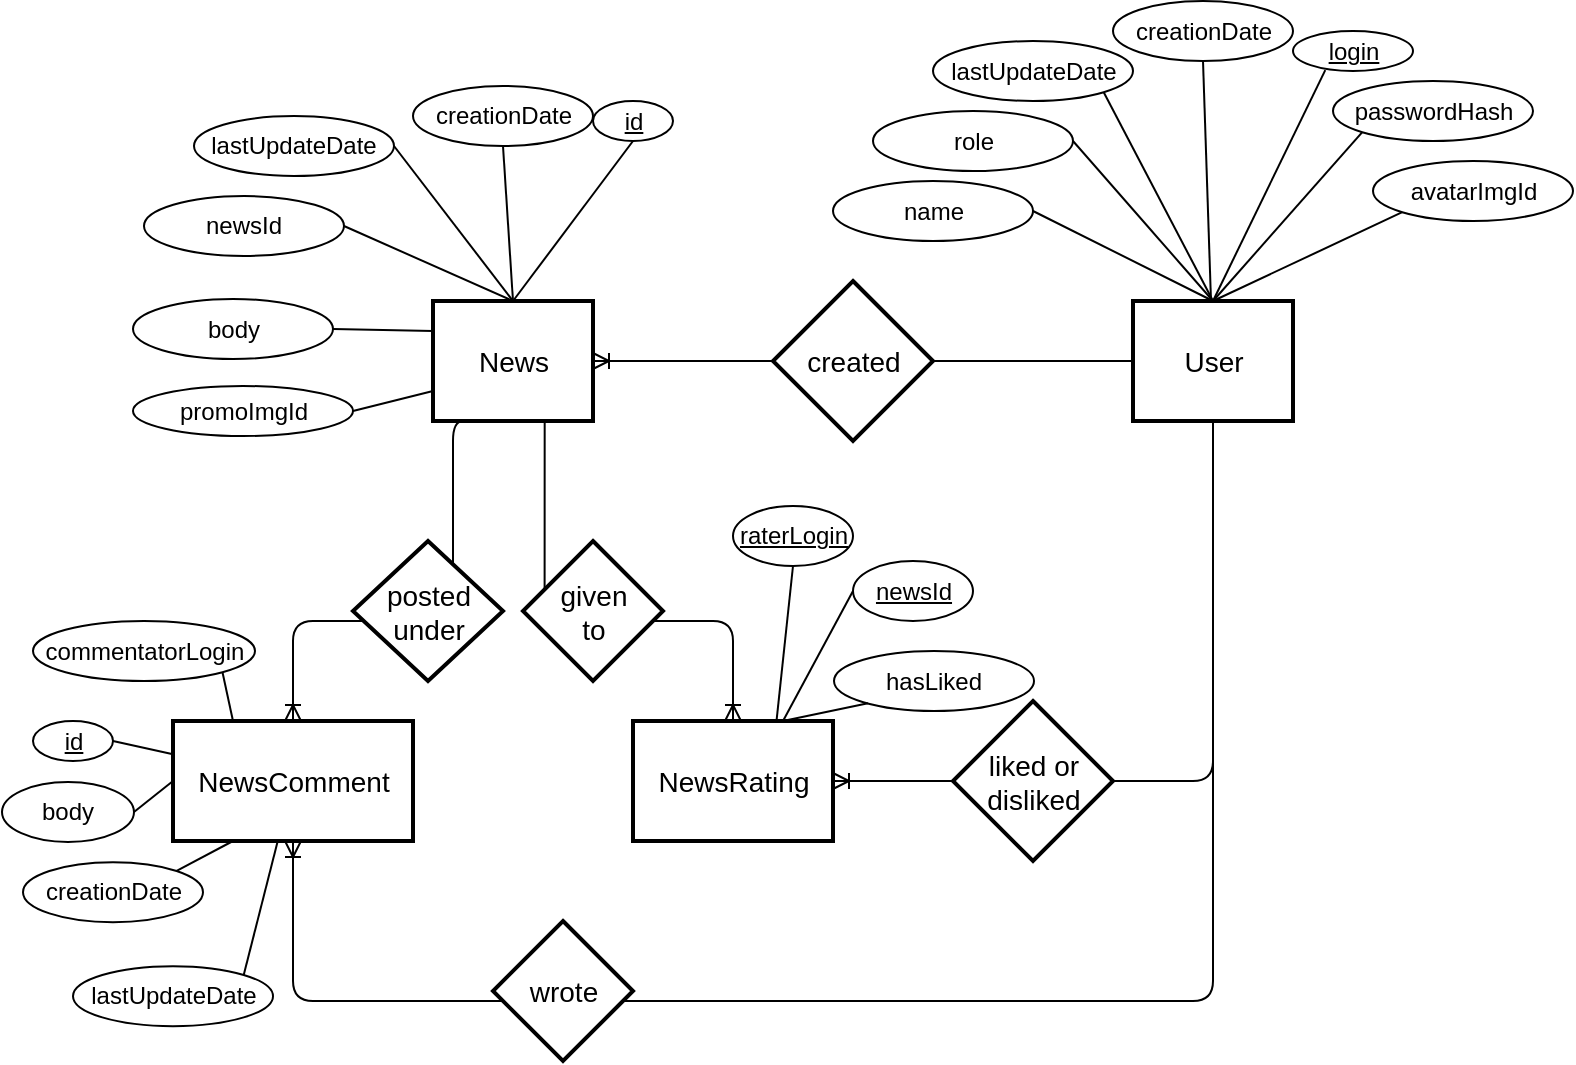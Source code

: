 <mxfile version="11.3.1" type="device" pages="1"><diagram id="NcNAUJwY-mUiGKOfHGLo" name="Page-1"><mxGraphModel dx="2035" dy="645" grid="1" gridSize="10" guides="1" tooltips="1" connect="1" arrows="1" fold="1" page="1" pageScale="1" pageWidth="850" pageHeight="1100" math="0" shadow="0"><root><mxCell id="0"/><mxCell id="1" parent="0"/><mxCell id="pd1N64KM4zuSZeZ-w1gO-3" value="News" style="strokeWidth=2;whiteSpace=wrap;html=1;align=center;fontSize=14;" parent="1" vertex="1"><mxGeometry x="209.5" y="187.5" width="80" height="60" as="geometry"/></mxCell><mxCell id="pd1N64KM4zuSZeZ-w1gO-4" value="User" style="strokeWidth=2;whiteSpace=wrap;html=1;align=center;fontSize=14;" parent="1" vertex="1"><mxGeometry x="559.5" y="187.5" width="80" height="60" as="geometry"/></mxCell><mxCell id="pd1N64KM4zuSZeZ-w1gO-5" value="NewsComment" style="strokeWidth=2;whiteSpace=wrap;html=1;align=center;fontSize=14;" parent="1" vertex="1"><mxGeometry x="79.5" y="397.5" width="120" height="60" as="geometry"/></mxCell><mxCell id="pd1N64KM4zuSZeZ-w1gO-6" value="NewsRating&lt;br&gt;" style="strokeWidth=2;whiteSpace=wrap;html=1;align=center;fontSize=14;" parent="1" vertex="1"><mxGeometry x="309.5" y="397.5" width="100" height="60" as="geometry"/></mxCell><mxCell id="pd1N64KM4zuSZeZ-w1gO-8" value="" style="fontSize=12;html=1;endArrow=ERoneToMany;exitX=0;exitY=0.5;exitDx=0;exitDy=0;entryX=1;entryY=0.5;entryDx=0;entryDy=0;edgeStyle=orthogonalEdgeStyle;" parent="1" source="pd1N64KM4zuSZeZ-w1gO-4" target="pd1N64KM4zuSZeZ-w1gO-3" edge="1"><mxGeometry width="100" height="100" relative="1" as="geometry"><mxPoint x="384.5" y="367.5" as="sourcePoint"/><mxPoint x="484.5" y="267.5" as="targetPoint"/><Array as="points"><mxPoint x="379.5" y="217.5"/><mxPoint x="379.5" y="217.5"/></Array></mxGeometry></mxCell><mxCell id="pd1N64KM4zuSZeZ-w1gO-9" value="created" style="shape=rhombus;strokeWidth=2;fontSize=17;perimeter=rhombusPerimeter;whiteSpace=wrap;html=1;align=center;fontSize=14;" parent="1" vertex="1"><mxGeometry x="379.5" y="177.5" width="80" height="80" as="geometry"/></mxCell><mxCell id="pd1N64KM4zuSZeZ-w1gO-11" value="" style="edgeStyle=orthogonalEdgeStyle;fontSize=12;html=1;endArrow=ERoneToMany;exitX=0.25;exitY=1;exitDx=0;exitDy=0;entryX=0.5;entryY=0;entryDx=0;entryDy=0;" parent="1" source="pd1N64KM4zuSZeZ-w1gO-3" target="pd1N64KM4zuSZeZ-w1gO-5" edge="1"><mxGeometry width="100" height="100" relative="1" as="geometry"><mxPoint x="69.071" y="378.357" as="sourcePoint"/><mxPoint x="299.5" y="477.5" as="targetPoint"/><Array as="points"><mxPoint x="219.5" y="247.5"/><mxPoint x="219.5" y="347.5"/><mxPoint x="139.5" y="347.5"/></Array></mxGeometry></mxCell><mxCell id="pd1N64KM4zuSZeZ-w1gO-12" value="" style="edgeStyle=orthogonalEdgeStyle;fontSize=12;html=1;endArrow=ERoneToMany;entryX=0.5;entryY=0;entryDx=0;entryDy=0;exitX=0.698;exitY=1.01;exitDx=0;exitDy=0;exitPerimeter=0;" parent="1" source="pd1N64KM4zuSZeZ-w1gO-3" target="pd1N64KM4zuSZeZ-w1gO-6" edge="1"><mxGeometry width="100" height="100" relative="1" as="geometry"><mxPoint x="279.5" y="247.5" as="sourcePoint"/><mxPoint x="149.643" y="407.786" as="targetPoint"/><Array as="points"><mxPoint x="265.5" y="347.5"/><mxPoint x="359.5" y="347.5"/></Array></mxGeometry></mxCell><mxCell id="pd1N64KM4zuSZeZ-w1gO-14" value="" style="fontSize=12;html=1;endArrow=ERoneToMany;exitX=0.5;exitY=1;exitDx=0;exitDy=0;entryX=1;entryY=0.5;entryDx=0;entryDy=0;edgeStyle=orthogonalEdgeStyle;" parent="1" source="pd1N64KM4zuSZeZ-w1gO-4" target="pd1N64KM4zuSZeZ-w1gO-6" edge="1"><mxGeometry width="100" height="100" relative="1" as="geometry"><mxPoint x="459.5" y="377.5" as="sourcePoint"/><mxPoint x="549.5" y="377.5" as="targetPoint"/></mxGeometry></mxCell><mxCell id="pd1N64KM4zuSZeZ-w1gO-15" value="" style="fontSize=12;html=1;endArrow=ERoneToMany;entryX=0.5;entryY=1;entryDx=0;entryDy=0;edgeStyle=orthogonalEdgeStyle;" parent="1" source="pd1N64KM4zuSZeZ-w1gO-4" target="pd1N64KM4zuSZeZ-w1gO-5" edge="1"><mxGeometry width="100" height="100" relative="1" as="geometry"><mxPoint x="599.5" y="257.5" as="sourcePoint"/><mxPoint x="509.5" y="457.5" as="targetPoint"/><Array as="points"><mxPoint x="599.5" y="537.5"/><mxPoint x="139.5" y="537.5"/></Array></mxGeometry></mxCell><mxCell id="pd1N64KM4zuSZeZ-w1gO-18" value="posted under" style="shape=rhombus;strokeWidth=2;fontSize=17;perimeter=rhombusPerimeter;whiteSpace=wrap;html=1;align=center;fontSize=14;" parent="1" vertex="1"><mxGeometry x="169.5" y="307.5" width="75" height="70" as="geometry"/></mxCell><mxCell id="pd1N64KM4zuSZeZ-w1gO-20" value="given&lt;br&gt;to" style="shape=rhombus;strokeWidth=2;fontSize=17;perimeter=rhombusPerimeter;whiteSpace=wrap;html=1;align=center;fontSize=14;" parent="1" vertex="1"><mxGeometry x="254.5" y="307.5" width="70" height="70" as="geometry"/></mxCell><mxCell id="pd1N64KM4zuSZeZ-w1gO-22" value="wrote" style="shape=rhombus;strokeWidth=2;fontSize=17;perimeter=rhombusPerimeter;whiteSpace=wrap;html=1;align=center;fontSize=14;" parent="1" vertex="1"><mxGeometry x="239.5" y="497.5" width="70" height="70" as="geometry"/></mxCell><mxCell id="pd1N64KM4zuSZeZ-w1gO-23" value="liked or&lt;br&gt;disliked" style="shape=rhombus;strokeWidth=2;fontSize=17;perimeter=rhombusPerimeter;whiteSpace=wrap;html=1;align=center;fontSize=14;" parent="1" vertex="1"><mxGeometry x="469.5" y="387.5" width="80" height="80" as="geometry"/></mxCell><mxCell id="pd1N64KM4zuSZeZ-w1gO-24" value="&lt;u&gt;login&lt;/u&gt;" style="ellipse;whiteSpace=wrap;html=1;" parent="1" vertex="1"><mxGeometry x="639.5" y="52.5" width="60" height="20" as="geometry"/></mxCell><mxCell id="pd1N64KM4zuSZeZ-w1gO-25" value="creationDate" style="ellipse;whiteSpace=wrap;html=1;" parent="1" vertex="1"><mxGeometry x="549.5" y="37.5" width="90" height="30" as="geometry"/></mxCell><mxCell id="pd1N64KM4zuSZeZ-w1gO-27" value="lastUpdateDate" style="ellipse;whiteSpace=wrap;html=1;" parent="1" vertex="1"><mxGeometry x="459.5" y="57.5" width="100" height="30" as="geometry"/></mxCell><mxCell id="pd1N64KM4zuSZeZ-w1gO-28" value="role" style="ellipse;whiteSpace=wrap;html=1;" parent="1" vertex="1"><mxGeometry x="429.5" y="92.5" width="100" height="30" as="geometry"/></mxCell><mxCell id="pd1N64KM4zuSZeZ-w1gO-29" value="name" style="ellipse;whiteSpace=wrap;html=1;" parent="1" vertex="1"><mxGeometry x="409.5" y="127.5" width="100" height="30" as="geometry"/></mxCell><mxCell id="pd1N64KM4zuSZeZ-w1gO-30" value="passwordHash" style="ellipse;whiteSpace=wrap;html=1;" parent="1" vertex="1"><mxGeometry x="659.5" y="77.5" width="100" height="30" as="geometry"/></mxCell><mxCell id="pd1N64KM4zuSZeZ-w1gO-31" value="avatarImgId" style="ellipse;whiteSpace=wrap;html=1;" parent="1" vertex="1"><mxGeometry x="679.5" y="117.5" width="100" height="30" as="geometry"/></mxCell><mxCell id="pd1N64KM4zuSZeZ-w1gO-39" value="" style="endArrow=none;html=1;exitX=1;exitY=0.5;exitDx=0;exitDy=0;entryX=0.5;entryY=0;entryDx=0;entryDy=0;" parent="1" source="pd1N64KM4zuSZeZ-w1gO-29" target="pd1N64KM4zuSZeZ-w1gO-4" edge="1"><mxGeometry width="50" height="50" relative="1" as="geometry"><mxPoint x="534.5" y="187.5" as="sourcePoint"/><mxPoint x="584.5" y="137.5" as="targetPoint"/></mxGeometry></mxCell><mxCell id="pd1N64KM4zuSZeZ-w1gO-40" value="" style="endArrow=none;html=1;exitX=1;exitY=0.5;exitDx=0;exitDy=0;entryX=0.5;entryY=0;entryDx=0;entryDy=0;" parent="1" source="pd1N64KM4zuSZeZ-w1gO-28" target="pd1N64KM4zuSZeZ-w1gO-4" edge="1"><mxGeometry width="50" height="50" relative="1" as="geometry"><mxPoint x="559.5" y="117.5" as="sourcePoint"/><mxPoint x="649.5" y="162.5" as="targetPoint"/></mxGeometry></mxCell><mxCell id="pd1N64KM4zuSZeZ-w1gO-41" value="" style="endArrow=none;html=1;exitX=1;exitY=1;exitDx=0;exitDy=0;entryX=0.5;entryY=0;entryDx=0;entryDy=0;" parent="1" source="pd1N64KM4zuSZeZ-w1gO-27" target="pd1N64KM4zuSZeZ-w1gO-4" edge="1"><mxGeometry width="50" height="50" relative="1" as="geometry"><mxPoint x="569.5" y="107.5" as="sourcePoint"/><mxPoint x="659.5" y="152.5" as="targetPoint"/></mxGeometry></mxCell><mxCell id="pd1N64KM4zuSZeZ-w1gO-42" value="" style="endArrow=none;html=1;exitX=0.5;exitY=1;exitDx=0;exitDy=0;" parent="1" source="pd1N64KM4zuSZeZ-w1gO-25" edge="1"><mxGeometry width="50" height="50" relative="1" as="geometry"><mxPoint x="539.5" y="172.5" as="sourcePoint"/><mxPoint x="598.5" y="187.5" as="targetPoint"/></mxGeometry></mxCell><mxCell id="pd1N64KM4zuSZeZ-w1gO-43" value="" style="endArrow=none;html=1;exitX=0.269;exitY=0.979;exitDx=0;exitDy=0;entryX=0.5;entryY=0;entryDx=0;entryDy=0;exitPerimeter=0;" parent="1" source="pd1N64KM4zuSZeZ-w1gO-24" target="pd1N64KM4zuSZeZ-w1gO-4" edge="1"><mxGeometry width="50" height="50" relative="1" as="geometry"><mxPoint x="549.5" y="182.5" as="sourcePoint"/><mxPoint x="639.5" y="227.5" as="targetPoint"/></mxGeometry></mxCell><mxCell id="pd1N64KM4zuSZeZ-w1gO-44" value="" style="endArrow=none;html=1;exitX=0;exitY=1;exitDx=0;exitDy=0;entryX=0.5;entryY=0;entryDx=0;entryDy=0;" parent="1" source="pd1N64KM4zuSZeZ-w1gO-30" target="pd1N64KM4zuSZeZ-w1gO-4" edge="1"><mxGeometry width="50" height="50" relative="1" as="geometry"><mxPoint x="559.5" y="192.5" as="sourcePoint"/><mxPoint x="649.5" y="237.5" as="targetPoint"/></mxGeometry></mxCell><mxCell id="pd1N64KM4zuSZeZ-w1gO-45" value="" style="endArrow=none;html=1;exitX=0;exitY=1;exitDx=0;exitDy=0;entryX=0.5;entryY=0;entryDx=0;entryDy=0;" parent="1" source="pd1N64KM4zuSZeZ-w1gO-31" target="pd1N64KM4zuSZeZ-w1gO-4" edge="1"><mxGeometry width="50" height="50" relative="1" as="geometry"><mxPoint x="569.5" y="202.5" as="sourcePoint"/><mxPoint x="659.5" y="247.5" as="targetPoint"/></mxGeometry></mxCell><mxCell id="pd1N64KM4zuSZeZ-w1gO-46" value="creationDate" style="ellipse;whiteSpace=wrap;html=1;" parent="1" vertex="1"><mxGeometry x="199.5" y="80" width="90" height="30" as="geometry"/></mxCell><mxCell id="pd1N64KM4zuSZeZ-w1gO-47" value="lastUpdateDate" style="ellipse;whiteSpace=wrap;html=1;" parent="1" vertex="1"><mxGeometry x="90" y="95" width="100" height="30" as="geometry"/></mxCell><mxCell id="pd1N64KM4zuSZeZ-w1gO-48" value="creationDate" style="ellipse;whiteSpace=wrap;html=1;" parent="1" vertex="1"><mxGeometry x="4.5" y="468.071" width="90" height="30" as="geometry"/></mxCell><mxCell id="pd1N64KM4zuSZeZ-w1gO-49" value="lastUpdateDate" style="ellipse;whiteSpace=wrap;html=1;" parent="1" vertex="1"><mxGeometry x="29.5" y="520.071" width="100" height="30" as="geometry"/></mxCell><mxCell id="pd1N64KM4zuSZeZ-w1gO-51" value="&lt;u&gt;id&lt;/u&gt;" style="ellipse;whiteSpace=wrap;html=1;" parent="1" vertex="1"><mxGeometry x="289.5" y="87.5" width="40" height="20" as="geometry"/></mxCell><mxCell id="pd1N64KM4zuSZeZ-w1gO-53" value="newsId" style="ellipse;whiteSpace=wrap;html=1;" parent="1" vertex="1"><mxGeometry x="65" y="135" width="100" height="30" as="geometry"/></mxCell><mxCell id="pd1N64KM4zuSZeZ-w1gO-54" value="body" style="ellipse;whiteSpace=wrap;html=1;" parent="1" vertex="1"><mxGeometry x="59.5" y="186.5" width="100" height="30" as="geometry"/></mxCell><mxCell id="pd1N64KM4zuSZeZ-w1gO-57" value="" style="endArrow=none;html=1;entryX=0.5;entryY=1;entryDx=0;entryDy=0;" parent="1" target="pd1N64KM4zuSZeZ-w1gO-51" edge="1"><mxGeometry width="50" height="50" relative="1" as="geometry"><mxPoint x="249.5" y="187.5" as="sourcePoint"/><mxPoint x="314.873" y="128.668" as="targetPoint"/></mxGeometry></mxCell><mxCell id="pd1N64KM4zuSZeZ-w1gO-58" value="" style="endArrow=none;html=1;entryX=0.5;entryY=1;entryDx=0;entryDy=0;exitX=0.5;exitY=0;exitDx=0;exitDy=0;" parent="1" source="pd1N64KM4zuSZeZ-w1gO-3" target="pd1N64KM4zuSZeZ-w1gO-46" edge="1"><mxGeometry width="50" height="50" relative="1" as="geometry"><mxPoint x="249.5" y="177.5" as="sourcePoint"/><mxPoint x="324.873" y="138.668" as="targetPoint"/></mxGeometry></mxCell><mxCell id="pd1N64KM4zuSZeZ-w1gO-59" value="" style="endArrow=none;html=1;entryX=1;entryY=0.5;entryDx=0;entryDy=0;exitX=0.5;exitY=0;exitDx=0;exitDy=0;" parent="1" source="pd1N64KM4zuSZeZ-w1gO-3" target="pd1N64KM4zuSZeZ-w1gO-47" edge="1"><mxGeometry width="50" height="50" relative="1" as="geometry"><mxPoint x="279.5" y="217.5" as="sourcePoint"/><mxPoint x="334.873" y="148.668" as="targetPoint"/></mxGeometry></mxCell><mxCell id="pd1N64KM4zuSZeZ-w1gO-60" value="" style="endArrow=none;html=1;entryX=1;entryY=0.5;entryDx=0;entryDy=0;exitX=0.5;exitY=0;exitDx=0;exitDy=0;" parent="1" source="pd1N64KM4zuSZeZ-w1gO-3" target="pd1N64KM4zuSZeZ-w1gO-53" edge="1"><mxGeometry width="50" height="50" relative="1" as="geometry"><mxPoint x="289.5" y="227.5" as="sourcePoint"/><mxPoint x="344.873" y="158.668" as="targetPoint"/></mxGeometry></mxCell><mxCell id="pd1N64KM4zuSZeZ-w1gO-61" value="" style="endArrow=none;html=1;entryX=1;entryY=0.5;entryDx=0;entryDy=0;exitX=0;exitY=0.25;exitDx=0;exitDy=0;" parent="1" source="pd1N64KM4zuSZeZ-w1gO-3" target="pd1N64KM4zuSZeZ-w1gO-54" edge="1"><mxGeometry width="50" height="50" relative="1" as="geometry"><mxPoint x="299.5" y="237.5" as="sourcePoint"/><mxPoint x="354.873" y="168.668" as="targetPoint"/></mxGeometry></mxCell><mxCell id="pd1N64KM4zuSZeZ-w1gO-62" value="&lt;u&gt;id&lt;/u&gt;" style="ellipse;whiteSpace=wrap;html=1;" parent="1" vertex="1"><mxGeometry x="9.5" y="397.5" width="40" height="20" as="geometry"/></mxCell><mxCell id="pd1N64KM4zuSZeZ-w1gO-71" value="promoImgId" style="ellipse;whiteSpace=wrap;html=1;" parent="1" vertex="1"><mxGeometry x="59.5" y="230" width="110" height="25" as="geometry"/></mxCell><mxCell id="pd1N64KM4zuSZeZ-w1gO-74" value="" style="endArrow=none;html=1;entryX=1;entryY=0.5;entryDx=0;entryDy=0;exitX=0;exitY=0.75;exitDx=0;exitDy=0;" parent="1" source="pd1N64KM4zuSZeZ-w1gO-3" target="pd1N64KM4zuSZeZ-w1gO-71" edge="1"><mxGeometry width="50" height="50" relative="1" as="geometry"><mxPoint x="219.5" y="242.5" as="sourcePoint"/><mxPoint x="163.391" y="236.161" as="targetPoint"/></mxGeometry></mxCell><mxCell id="pd1N64KM4zuSZeZ-w1gO-75" value="commentatorLogin" style="ellipse;whiteSpace=wrap;html=1;" parent="1" vertex="1"><mxGeometry x="9.5" y="347.5" width="111" height="30" as="geometry"/></mxCell><mxCell id="pd1N64KM4zuSZeZ-w1gO-76" value="body" style="ellipse;whiteSpace=wrap;html=1;" parent="1" vertex="1"><mxGeometry x="-6" y="428" width="66" height="30" as="geometry"/></mxCell><mxCell id="CRr7M7btSMe1YcKuReQU-1" value="" style="endArrow=none;html=1;entryX=1;entryY=1;entryDx=0;entryDy=0;exitX=0.25;exitY=0;exitDx=0;exitDy=0;" edge="1" parent="1" source="pd1N64KM4zuSZeZ-w1gO-5" target="pd1N64KM4zuSZeZ-w1gO-75"><mxGeometry width="50" height="50" relative="1" as="geometry"><mxPoint x="-10" y="640" as="sourcePoint"/><mxPoint x="40" y="590" as="targetPoint"/></mxGeometry></mxCell><mxCell id="CRr7M7btSMe1YcKuReQU-2" value="" style="endArrow=none;html=1;entryX=1;entryY=0.5;entryDx=0;entryDy=0;" edge="1" parent="1" source="pd1N64KM4zuSZeZ-w1gO-5" target="pd1N64KM4zuSZeZ-w1gO-62"><mxGeometry width="50" height="50" relative="1" as="geometry"><mxPoint x="119.5" y="407.5" as="sourcePoint"/><mxPoint x="114.407" y="383.063" as="targetPoint"/></mxGeometry></mxCell><mxCell id="CRr7M7btSMe1YcKuReQU-3" value="" style="endArrow=none;html=1;entryX=1;entryY=0.5;entryDx=0;entryDy=0;exitX=0;exitY=0.5;exitDx=0;exitDy=0;" edge="1" parent="1" source="pd1N64KM4zuSZeZ-w1gO-5" target="pd1N64KM4zuSZeZ-w1gO-76"><mxGeometry width="50" height="50" relative="1" as="geometry"><mxPoint x="129.5" y="417.5" as="sourcePoint"/><mxPoint x="124.407" y="393.063" as="targetPoint"/></mxGeometry></mxCell><mxCell id="CRr7M7btSMe1YcKuReQU-4" value="" style="endArrow=none;html=1;entryX=1;entryY=0;entryDx=0;entryDy=0;exitX=0.25;exitY=1;exitDx=0;exitDy=0;" edge="1" parent="1" source="pd1N64KM4zuSZeZ-w1gO-5" target="pd1N64KM4zuSZeZ-w1gO-48"><mxGeometry width="50" height="50" relative="1" as="geometry"><mxPoint x="89.5" y="437.5" as="sourcePoint"/><mxPoint x="70.0" y="453" as="targetPoint"/></mxGeometry></mxCell><mxCell id="CRr7M7btSMe1YcKuReQU-5" value="" style="endArrow=none;html=1;entryX=1;entryY=0;entryDx=0;entryDy=0;" edge="1" parent="1" source="pd1N64KM4zuSZeZ-w1gO-5" target="pd1N64KM4zuSZeZ-w1gO-49"><mxGeometry width="50" height="50" relative="1" as="geometry"><mxPoint x="99.5" y="447.5" as="sourcePoint"/><mxPoint x="80.0" y="463" as="targetPoint"/></mxGeometry></mxCell><mxCell id="CRr7M7btSMe1YcKuReQU-7" value="&lt;u&gt;raterLogin&lt;br&gt;&lt;/u&gt;" style="ellipse;whiteSpace=wrap;html=1;" vertex="1" parent="1"><mxGeometry x="359.5" y="290" width="60" height="30" as="geometry"/></mxCell><mxCell id="CRr7M7btSMe1YcKuReQU-8" value="&lt;u&gt;newsId&lt;br&gt;&lt;/u&gt;" style="ellipse;whiteSpace=wrap;html=1;" vertex="1" parent="1"><mxGeometry x="419.5" y="317.5" width="60" height="30" as="geometry"/></mxCell><mxCell id="CRr7M7btSMe1YcKuReQU-9" value="hasLiked" style="ellipse;whiteSpace=wrap;html=1;" vertex="1" parent="1"><mxGeometry x="410" y="362.5" width="100" height="30" as="geometry"/></mxCell><mxCell id="CRr7M7btSMe1YcKuReQU-10" value="" style="endArrow=none;html=1;entryX=0.17;entryY=0.872;entryDx=0;entryDy=0;entryPerimeter=0;exitX=0.75;exitY=0;exitDx=0;exitDy=0;" edge="1" parent="1" source="pd1N64KM4zuSZeZ-w1gO-6" target="CRr7M7btSMe1YcKuReQU-9"><mxGeometry width="50" height="50" relative="1" as="geometry"><mxPoint x="388" y="395" as="sourcePoint"/><mxPoint x="429.5" y="420" as="targetPoint"/></mxGeometry></mxCell><mxCell id="CRr7M7btSMe1YcKuReQU-11" value="" style="endArrow=none;html=1;entryX=0.5;entryY=1;entryDx=0;entryDy=0;exitX=0.718;exitY=-0.008;exitDx=0;exitDy=0;exitPerimeter=0;" edge="1" parent="1" source="pd1N64KM4zuSZeZ-w1gO-6" target="CRr7M7btSMe1YcKuReQU-7"><mxGeometry width="50" height="50" relative="1" as="geometry"><mxPoint x="390" y="399" as="sourcePoint"/><mxPoint x="437" y="398.66" as="targetPoint"/></mxGeometry></mxCell><mxCell id="CRr7M7btSMe1YcKuReQU-12" value="" style="endArrow=none;html=1;entryX=0;entryY=0.5;entryDx=0;entryDy=0;exitX=0.75;exitY=0;exitDx=0;exitDy=0;" edge="1" parent="1" source="pd1N64KM4zuSZeZ-w1gO-6" target="CRr7M7btSMe1YcKuReQU-8"><mxGeometry width="50" height="50" relative="1" as="geometry"><mxPoint x="391.3" y="407.02" as="sourcePoint"/><mxPoint x="399.5" y="330" as="targetPoint"/></mxGeometry></mxCell></root></mxGraphModel></diagram></mxfile>